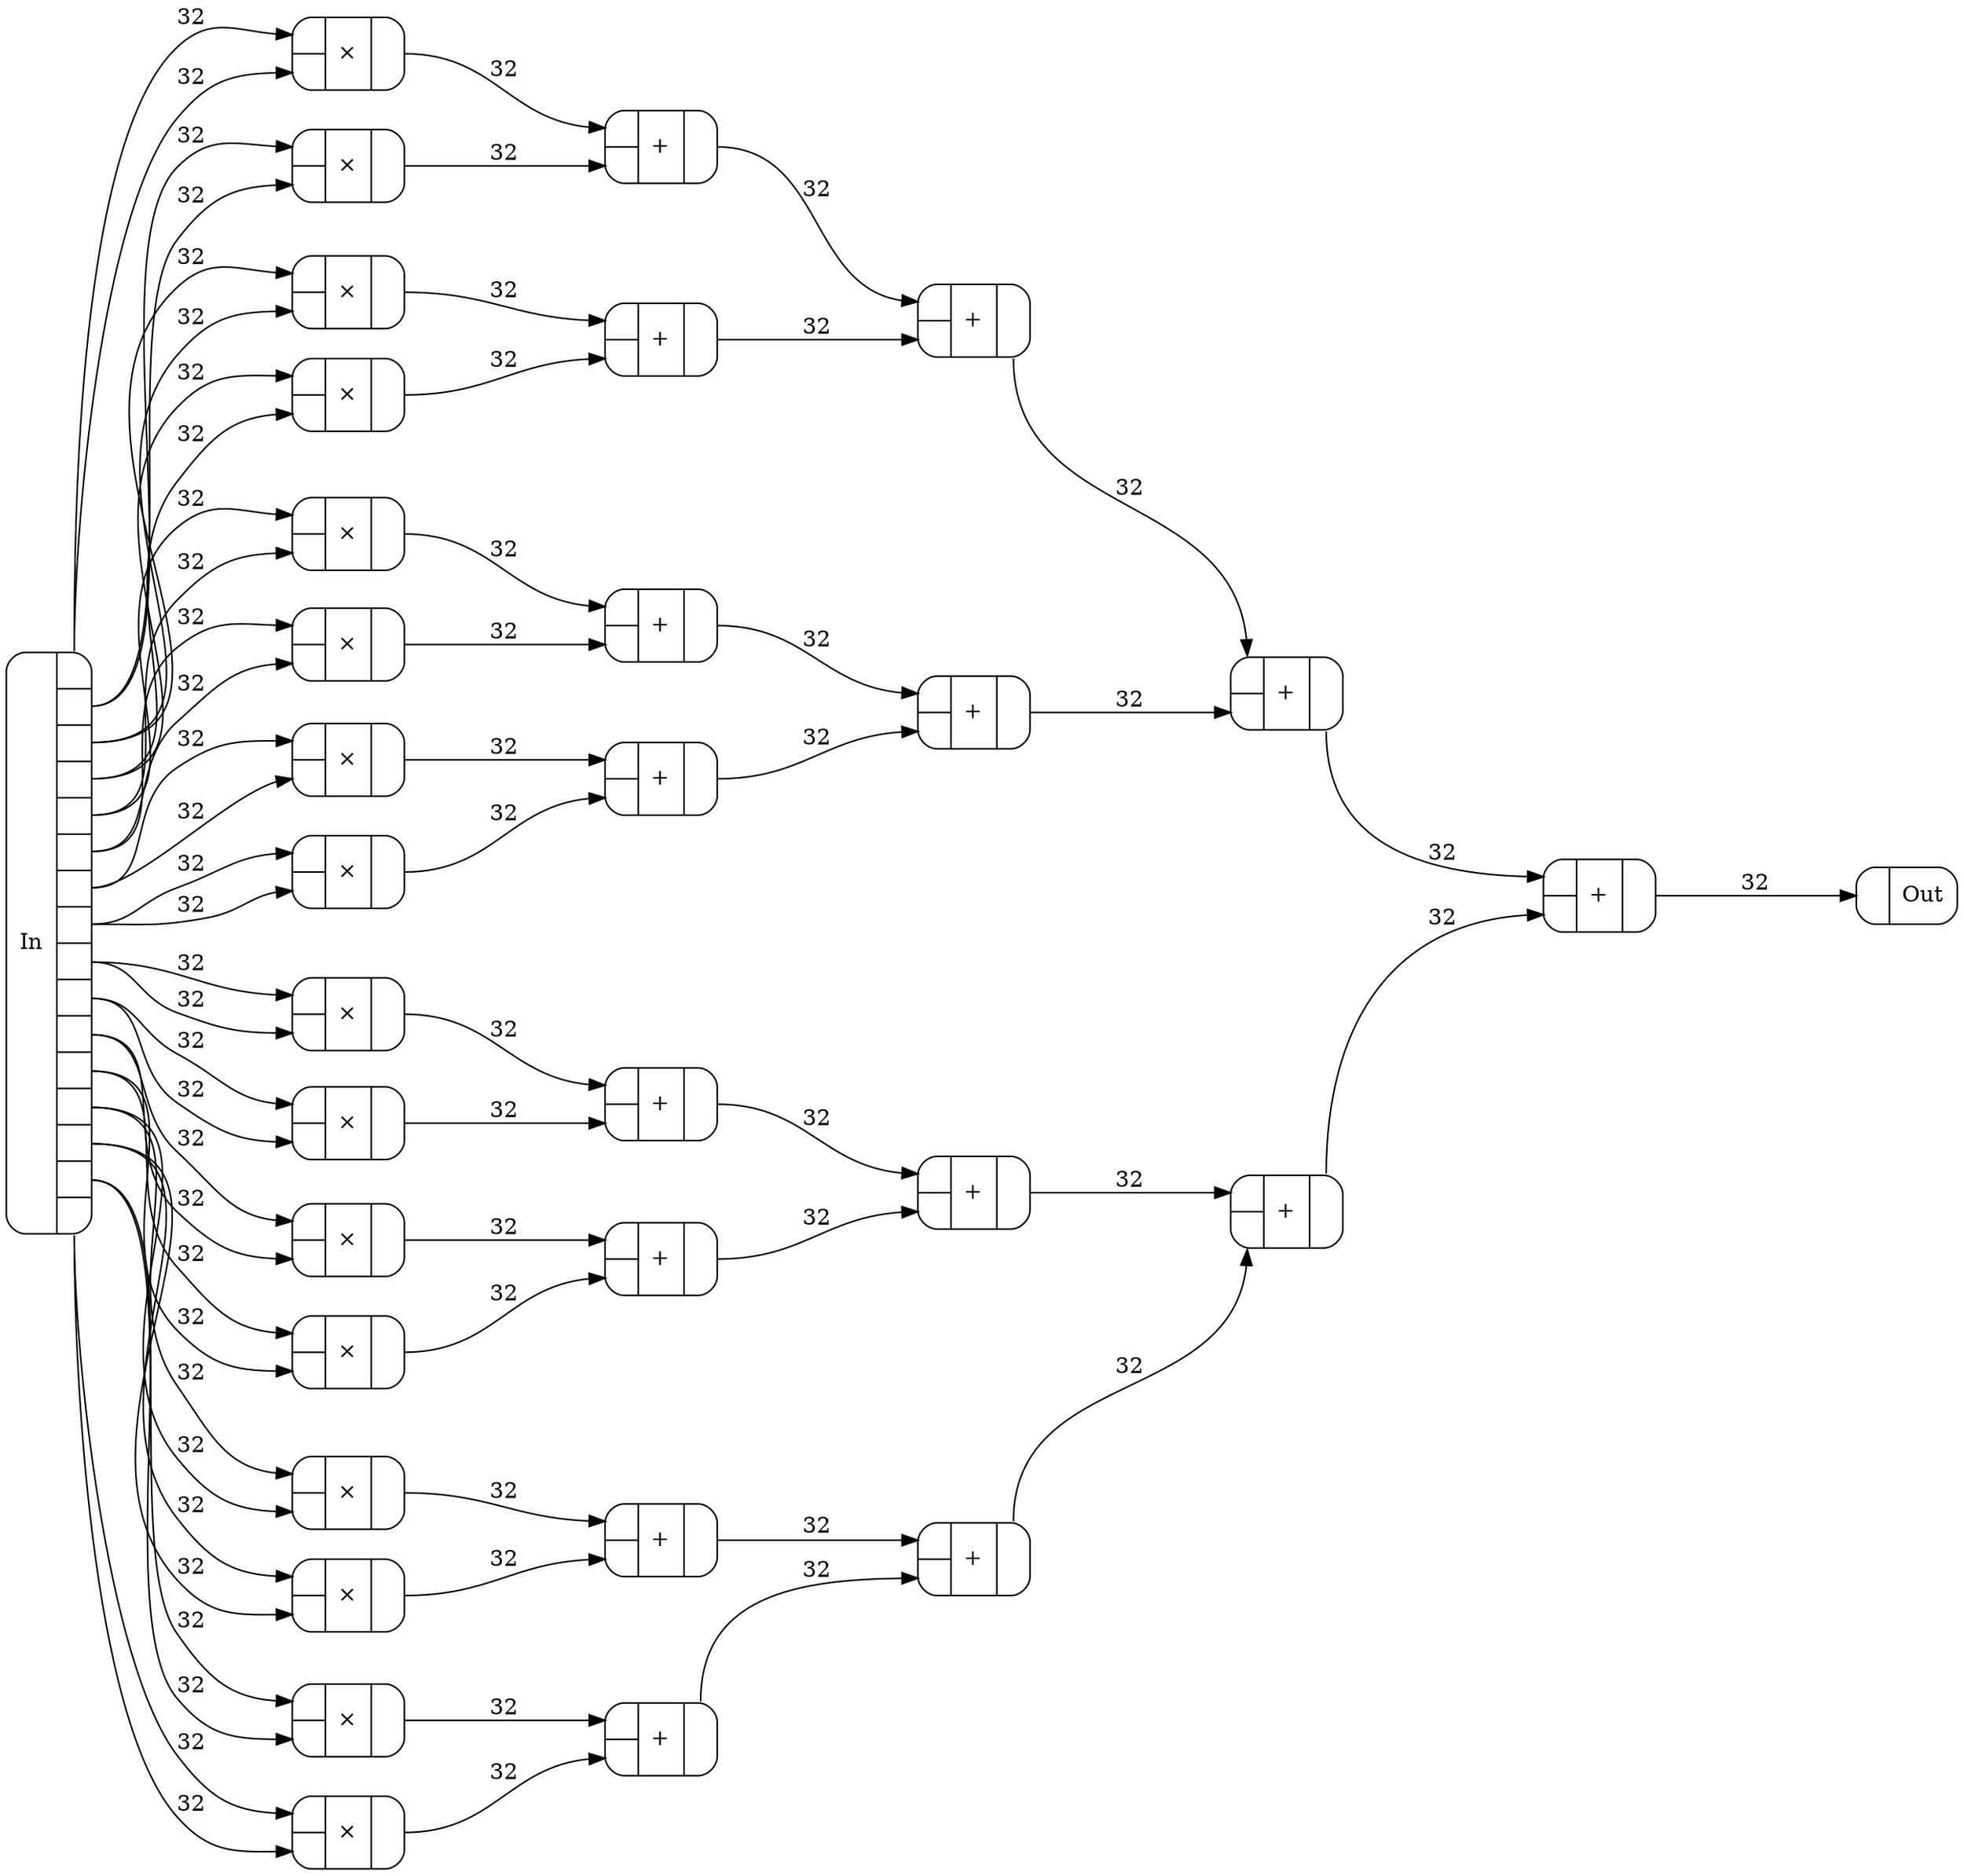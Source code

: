 digraph {
  rankdir=LR;
  node [shape=Mrecord];
  // ratio=1;
  ranksep=1.5;
  c0 [label="{In|{<Out0>|<Out1>|<Out2>|<Out3>|<Out4>|<Out5>|<Out6>|<Out7>|<Out8>|<Out9>|<Out10>|<Out11>|<Out12>|<Out13>|<Out14>|<Out15>}}"];
  c1 [label="{{<In0>|<In1>}|×|{<Out0>}}"];
  c2 [label="{{<In0>|<In1>}|×|{<Out0>}}"];
  c3 [label="{{<In0>|<In1>}|×|{<Out0>}}"];
  c4 [label="{{<In0>|<In1>}|×|{<Out0>}}"];
  c5 [label="{{<In0>|<In1>}|×|{<Out0>}}"];
  c6 [label="{{<In0>|<In1>}|×|{<Out0>}}"];
  c7 [label="{{<In0>|<In1>}|×|{<Out0>}}"];
  c8 [label="{{<In0>|<In1>}|×|{<Out0>}}"];
  c9 [label="{{<In0>|<In1>}|×|{<Out0>}}"];
  c10 [label="{{<In0>|<In1>}|×|{<Out0>}}"];
  c11 [label="{{<In0>|<In1>}|×|{<Out0>}}"];
  c12 [label="{{<In0>|<In1>}|×|{<Out0>}}"];
  c13 [label="{{<In0>|<In1>}|×|{<Out0>}}"];
  c14 [label="{{<In0>|<In1>}|×|{<Out0>}}"];
  c15 [label="{{<In0>|<In1>}|×|{<Out0>}}"];
  c16 [label="{{<In0>|<In1>}|×|{<Out0>}}"];
  c17 [label="{{<In0>|<In1>}|+|{<Out0>}}"];
  c18 [label="{{<In0>|<In1>}|+|{<Out0>}}"];
  c19 [label="{{<In0>|<In1>}|+|{<Out0>}}"];
  c20 [label="{{<In0>|<In1>}|+|{<Out0>}}"];
  c21 [label="{{<In0>|<In1>}|+|{<Out0>}}"];
  c22 [label="{{<In0>|<In1>}|+|{<Out0>}}"];
  c23 [label="{{<In0>|<In1>}|+|{<Out0>}}"];
  c24 [label="{{<In0>|<In1>}|+|{<Out0>}}"];
  c25 [label="{{<In0>|<In1>}|+|{<Out0>}}"];
  c26 [label="{{<In0>|<In1>}|+|{<Out0>}}"];
  c27 [label="{{<In0>|<In1>}|+|{<Out0>}}"];
  c28 [label="{{<In0>|<In1>}|+|{<Out0>}}"];
  c29 [label="{{<In0>|<In1>}|+|{<Out0>}}"];
  c30 [label="{{<In0>|<In1>}|+|{<Out0>}}"];
  c31 [label="{{<In0>|<In1>}|+|{<Out0>}}"];
  c32 [label="{{<In0>}|Out}"];
  c0:Out0 -> c1:In0 [label="32"];
  c0:Out0 -> c1:In1 [label="32"];
  c0:Out1 -> c2:In0 [label="32"];
  c0:Out1 -> c2:In1 [label="32"];
  c0:Out2 -> c3:In0 [label="32"];
  c0:Out2 -> c3:In1 [label="32"];
  c0:Out3 -> c4:In0 [label="32"];
  c0:Out3 -> c4:In1 [label="32"];
  c0:Out4 -> c5:In0 [label="32"];
  c0:Out4 -> c5:In1 [label="32"];
  c0:Out5 -> c6:In0 [label="32"];
  c0:Out5 -> c6:In1 [label="32"];
  c0:Out6 -> c7:In0 [label="32"];
  c0:Out6 -> c7:In1 [label="32"];
  c0:Out7 -> c8:In0 [label="32"];
  c0:Out7 -> c8:In1 [label="32"];
  c0:Out8 -> c9:In0 [label="32"];
  c0:Out8 -> c9:In1 [label="32"];
  c0:Out9 -> c10:In0 [label="32"];
  c0:Out9 -> c10:In1 [label="32"];
  c0:Out10 -> c11:In0 [label="32"];
  c0:Out10 -> c11:In1 [label="32"];
  c0:Out11 -> c12:In0 [label="32"];
  c0:Out11 -> c12:In1 [label="32"];
  c0:Out12 -> c13:In0 [label="32"];
  c0:Out12 -> c13:In1 [label="32"];
  c0:Out13 -> c14:In0 [label="32"];
  c0:Out13 -> c14:In1 [label="32"];
  c0:Out14 -> c15:In0 [label="32"];
  c0:Out14 -> c15:In1 [label="32"];
  c0:Out15 -> c16:In0 [label="32"];
  c0:Out15 -> c16:In1 [label="32"];
  c1:Out0 -> c17:In0 [label="32"];
  c2:Out0 -> c17:In1 [label="32"];
  c3:Out0 -> c18:In0 [label="32"];
  c4:Out0 -> c18:In1 [label="32"];
  c17:Out0 -> c19:In0 [label="32"];
  c18:Out0 -> c19:In1 [label="32"];
  c5:Out0 -> c20:In0 [label="32"];
  c6:Out0 -> c20:In1 [label="32"];
  c7:Out0 -> c21:In0 [label="32"];
  c8:Out0 -> c21:In1 [label="32"];
  c20:Out0 -> c22:In0 [label="32"];
  c21:Out0 -> c22:In1 [label="32"];
  c19:Out0 -> c23:In0 [label="32"];
  c22:Out0 -> c23:In1 [label="32"];
  c9:Out0 -> c24:In0 [label="32"];
  c10:Out0 -> c24:In1 [label="32"];
  c11:Out0 -> c25:In0 [label="32"];
  c12:Out0 -> c25:In1 [label="32"];
  c24:Out0 -> c26:In0 [label="32"];
  c25:Out0 -> c26:In1 [label="32"];
  c13:Out0 -> c27:In0 [label="32"];
  c14:Out0 -> c27:In1 [label="32"];
  c15:Out0 -> c28:In0 [label="32"];
  c16:Out0 -> c28:In1 [label="32"];
  c27:Out0 -> c29:In0 [label="32"];
  c28:Out0 -> c29:In1 [label="32"];
  c26:Out0 -> c30:In0 [label="32"];
  c29:Out0 -> c30:In1 [label="32"];
  c23:Out0 -> c31:In0 [label="32"];
  c30:Out0 -> c31:In1 [label="32"];
  c31:Out0 -> c32:In0 [label="32"];
}
